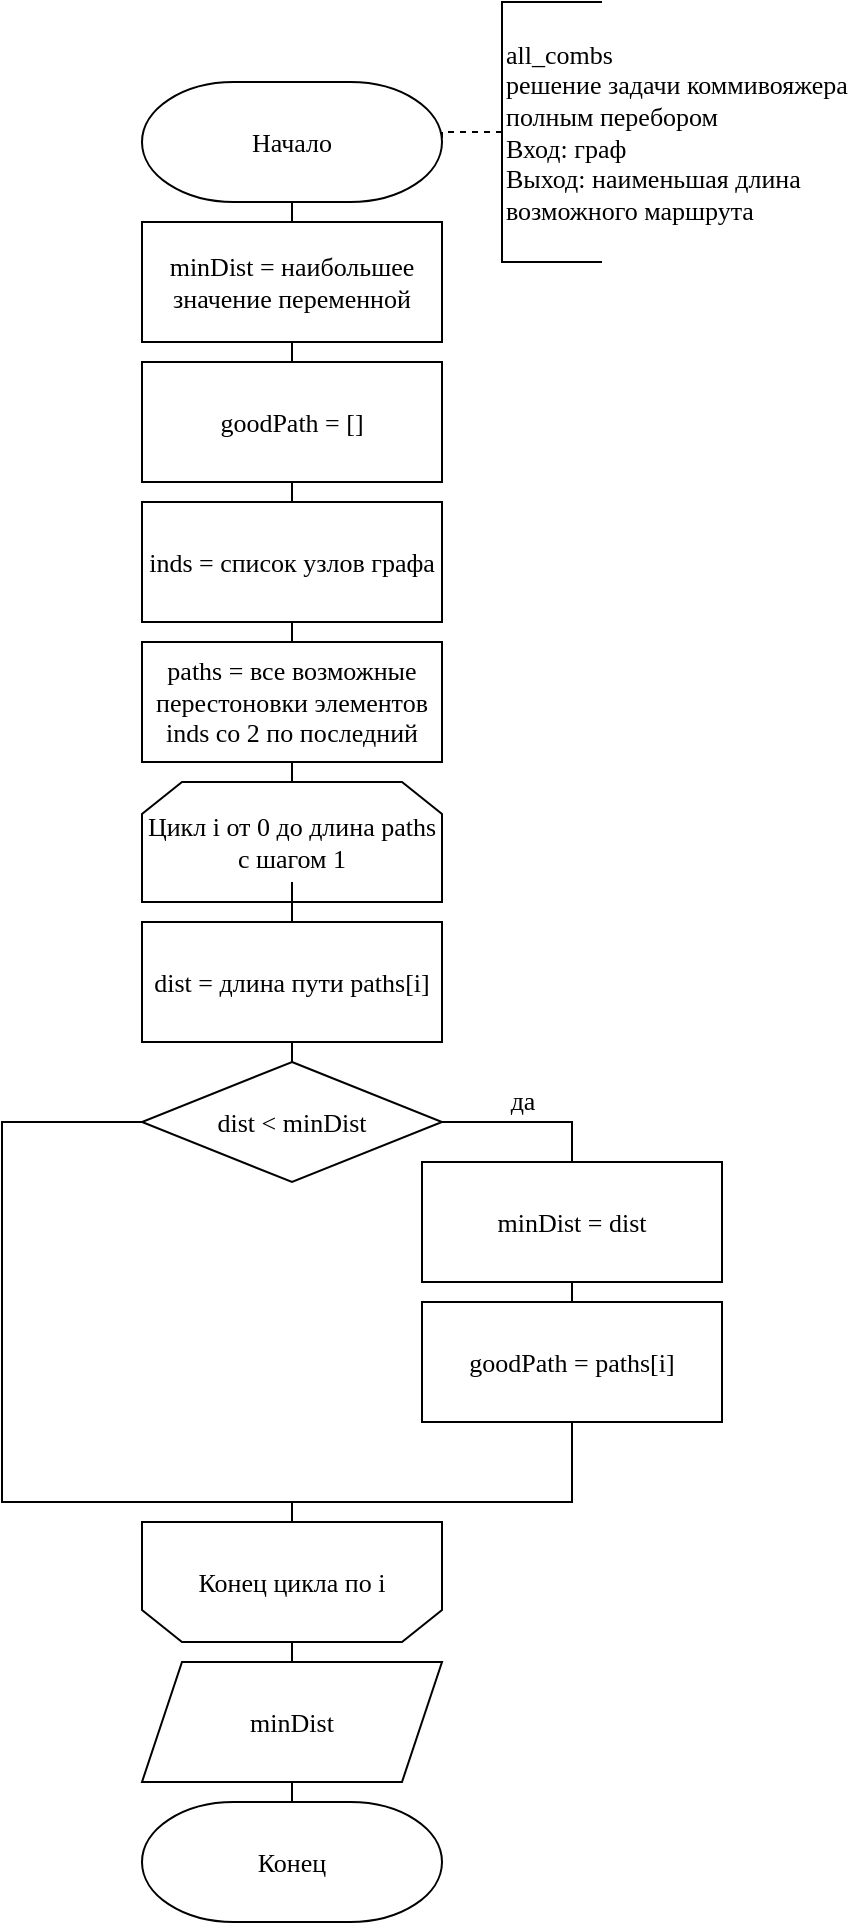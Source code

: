 <mxfile version="24.2.5" type="device" pages="3">
  <diagram id="PyJlmlWHrv2Sh9E0IOAN" name="all_combs">
    <mxGraphModel dx="954" dy="657" grid="1" gridSize="10" guides="1" tooltips="1" connect="1" arrows="1" fold="1" page="1" pageScale="1" pageWidth="827" pageHeight="1169" math="0" shadow="0">
      <root>
        <mxCell id="0" />
        <mxCell id="1" parent="0" />
        <mxCell id="fIOh6BD6G6801cXUUlGJ-1" value="Начало" style="strokeWidth=1;html=1;shape=mxgraph.flowchart.terminator;whiteSpace=wrap;fontFamily=Times New Roman;fontSize=13;" parent="1" vertex="1">
          <mxGeometry x="300" y="50" width="150" height="60" as="geometry" />
        </mxCell>
        <mxCell id="fIOh6BD6G6801cXUUlGJ-2" style="edgeStyle=orthogonalEdgeStyle;rounded=0;orthogonalLoop=1;jettySize=auto;html=1;exitX=0;exitY=0.5;exitDx=0;exitDy=0;exitPerimeter=0;endArrow=none;endFill=0;dashed=1;fontFamily=Times New Roman;entryX=1;entryY=0.5;entryDx=0;entryDy=0;entryPerimeter=0;fontSize=13;" parent="1" source="fIOh6BD6G6801cXUUlGJ-3" target="fIOh6BD6G6801cXUUlGJ-1" edge="1">
          <mxGeometry relative="1" as="geometry">
            <mxPoint x="445" y="60" as="sourcePoint" />
          </mxGeometry>
        </mxCell>
        <mxCell id="fIOh6BD6G6801cXUUlGJ-3" value="&lt;div style=&quot;font-size: 13px;&quot;&gt;all_combs&lt;/div&gt;&lt;div style=&quot;font-size: 13px;&quot;&gt;решение задачи коммивояжера&lt;/div&gt;&lt;div style=&quot;font-size: 13px;&quot;&gt;полным перебором&lt;/div&gt;&lt;div style=&quot;font-size: 13px;&quot;&gt;&lt;div style=&quot;font-size: 13px;&quot;&gt;&lt;span style=&quot;background-color: rgb(255, 255, 255); white-space-collapse: preserve; font-size: 13px;&quot;&gt;Вход: граф&lt;/span&gt;&lt;/div&gt;&lt;div style=&quot;font-size: 13px;&quot;&gt;&lt;div style=&quot;font-size: 13px;&quot;&gt;&lt;div style=&quot;font-size: 13px;&quot;&gt;&lt;span style=&quot;background-color: rgb(255, 255, 255); white-space-collapse: preserve; font-size: 13px;&quot;&gt;Выход: наименьшая длина &lt;/span&gt;&lt;/div&gt;&lt;div style=&quot;font-size: 13px;&quot;&gt;&lt;span style=&quot;background-color: rgb(255, 255, 255); white-space-collapse: preserve; font-size: 13px;&quot;&gt;возможного маршрута&lt;/span&gt;&lt;/div&gt;&lt;/div&gt;&lt;/div&gt;&lt;/div&gt;" style="strokeWidth=1;html=1;shape=mxgraph.flowchart.annotation_1;align=left;pointerEvents=1;fontFamily=Times New Roman;fontSize=13;" parent="1" vertex="1">
          <mxGeometry x="480" y="10" width="50" height="130" as="geometry" />
        </mxCell>
        <mxCell id="m3oYG4dRbVAKgPLqGxFK-11" style="edgeStyle=orthogonalEdgeStyle;rounded=0;orthogonalLoop=1;jettySize=auto;html=1;exitX=0.5;exitY=1;exitDx=0;exitDy=0;endArrow=none;endFill=0;" parent="1" source="m3oYG4dRbVAKgPLqGxFK-14" target="m3oYG4dRbVAKgPLqGxFK-1" edge="1">
          <mxGeometry relative="1" as="geometry">
            <mxPoint x="385" y="525" as="sourcePoint" />
          </mxGeometry>
        </mxCell>
        <mxCell id="fIOh6BD6G6801cXUUlGJ-4" value="goodPath = []" style="rounded=0;whiteSpace=wrap;html=1;fontFamily=Times New Roman;fontSize=13;" parent="1" vertex="1">
          <mxGeometry x="300" y="190" width="150" height="60" as="geometry" />
        </mxCell>
        <mxCell id="fIOh6BD6G6801cXUUlGJ-5" value="minDist = наибольшее значение переменной" style="rounded=0;whiteSpace=wrap;html=1;fontFamily=Times New Roman;fontSize=13;" parent="1" vertex="1">
          <mxGeometry x="300" y="120" width="150" height="60" as="geometry" />
        </mxCell>
        <mxCell id="fIOh6BD6G6801cXUUlGJ-6" value="" style="endArrow=none;html=1;rounded=0;exitX=0.5;exitY=0;exitDx=0;exitDy=0;entryX=0.5;entryY=1;entryDx=0;entryDy=0;fontFamily=Times New Roman;fontSize=13;" parent="1" source="fIOh6BD6G6801cXUUlGJ-4" target="fIOh6BD6G6801cXUUlGJ-5" edge="1">
          <mxGeometry width="50" height="50" relative="1" as="geometry">
            <mxPoint x="339" y="390" as="sourcePoint" />
            <mxPoint x="369" y="240" as="targetPoint" />
          </mxGeometry>
        </mxCell>
        <mxCell id="fIOh6BD6G6801cXUUlGJ-7" value="" style="endArrow=none;html=1;rounded=0;entryX=0.5;entryY=1;entryDx=0;entryDy=0;entryPerimeter=0;exitX=0.5;exitY=0;exitDx=0;exitDy=0;fontFamily=Times New Roman;fontSize=13;" parent="1" source="fIOh6BD6G6801cXUUlGJ-5" target="fIOh6BD6G6801cXUUlGJ-1" edge="1">
          <mxGeometry width="50" height="50" relative="1" as="geometry">
            <mxPoint x="319" y="90" as="sourcePoint" />
            <mxPoint x="369" y="40" as="targetPoint" />
          </mxGeometry>
        </mxCell>
        <mxCell id="m3oYG4dRbVAKgPLqGxFK-1" value="&lt;font style=&quot;font-size: 13px;&quot;&gt;Цикл i от 0 до длина paths&lt;br style=&quot;font-size: 13px;&quot;&gt;с шагом 1&lt;br style=&quot;font-size: 13px;&quot;&gt;&lt;/font&gt;" style="shape=loopLimit;whiteSpace=wrap;html=1;fontSize=13;fontFamily=Times New Roman;" parent="1" vertex="1">
          <mxGeometry x="300" y="400" width="150" height="60" as="geometry" />
        </mxCell>
        <mxCell id="m3oYG4dRbVAKgPLqGxFK-2" value="" style="endArrow=none;html=1;rounded=0;entryX=0.5;entryY=1;entryDx=0;entryDy=0;exitX=0.5;exitY=0;exitDx=0;exitDy=0;fontSize=13;fontFamily=Times New Roman;" parent="1" source="m3oYG4dRbVAKgPLqGxFK-3" edge="1">
          <mxGeometry width="50" height="50" relative="1" as="geometry">
            <mxPoint x="372" y="495" as="sourcePoint" />
            <mxPoint x="374" y="480" as="targetPoint" />
          </mxGeometry>
        </mxCell>
        <mxCell id="m3oYG4dRbVAKgPLqGxFK-26" style="edgeStyle=orthogonalEdgeStyle;rounded=0;orthogonalLoop=1;jettySize=auto;html=1;exitX=0.5;exitY=0;exitDx=0;exitDy=0;endArrow=none;endFill=0;" parent="1" source="m3oYG4dRbVAKgPLqGxFK-3" target="m3oYG4dRbVAKgPLqGxFK-1" edge="1">
          <mxGeometry relative="1" as="geometry" />
        </mxCell>
        <mxCell id="m3oYG4dRbVAKgPLqGxFK-3" value="dist = длина пути paths[i]" style="rounded=0;whiteSpace=wrap;html=1;fontFamily=Times New Roman;fontSize=13;" parent="1" vertex="1">
          <mxGeometry x="300" y="470" width="150" height="60" as="geometry" />
        </mxCell>
        <mxCell id="m3oYG4dRbVAKgPLqGxFK-8" value="" style="endArrow=none;html=1;rounded=0;entryX=0.5;entryY=0;entryDx=0;entryDy=0;fontSize=13;fontFamily=Times New Roman;" parent="1" target="m3oYG4dRbVAKgPLqGxFK-10" edge="1">
          <mxGeometry width="50" height="50" relative="1" as="geometry">
            <mxPoint x="375" y="760" as="sourcePoint" />
            <mxPoint x="579" y="1055" as="targetPoint" />
          </mxGeometry>
        </mxCell>
        <mxCell id="m3oYG4dRbVAKgPLqGxFK-10" value="Конец цикла по i" style="shape=loopLimit;whiteSpace=wrap;html=1;flipV=1;fontSize=13;fontFamily=Times New Roman;" parent="1" vertex="1">
          <mxGeometry x="300" y="770" width="150" height="60" as="geometry" />
        </mxCell>
        <mxCell id="m3oYG4dRbVAKgPLqGxFK-12" value="inds = список узлов графа" style="rounded=0;whiteSpace=wrap;html=1;fontFamily=Times New Roman;fontSize=13;" parent="1" vertex="1">
          <mxGeometry x="300" y="260" width="150" height="60" as="geometry" />
        </mxCell>
        <mxCell id="m3oYG4dRbVAKgPLqGxFK-13" value="" style="endArrow=none;html=1;rounded=0;exitX=0.5;exitY=0;exitDx=0;exitDy=0;entryX=0.5;entryY=1;entryDx=0;entryDy=0;fontFamily=Times New Roman;fontSize=13;" parent="1" source="m3oYG4dRbVAKgPLqGxFK-12" target="fIOh6BD6G6801cXUUlGJ-4" edge="1">
          <mxGeometry width="50" height="50" relative="1" as="geometry">
            <mxPoint x="339" y="475" as="sourcePoint" />
            <mxPoint x="375" y="260" as="targetPoint" />
          </mxGeometry>
        </mxCell>
        <mxCell id="m3oYG4dRbVAKgPLqGxFK-14" value="paths = все возможные перестоновки элементов inds со 2 по последний" style="rounded=0;whiteSpace=wrap;html=1;fontFamily=Times New Roman;fontSize=13;" parent="1" vertex="1">
          <mxGeometry x="300" y="330" width="150" height="60" as="geometry" />
        </mxCell>
        <mxCell id="m3oYG4dRbVAKgPLqGxFK-15" value="" style="endArrow=none;html=1;rounded=0;exitX=0.5;exitY=0;exitDx=0;exitDy=0;entryX=0.5;entryY=1;entryDx=0;entryDy=0;fontFamily=Times New Roman;fontSize=13;" parent="1" source="m3oYG4dRbVAKgPLqGxFK-14" target="m3oYG4dRbVAKgPLqGxFK-12" edge="1">
          <mxGeometry width="50" height="50" relative="1" as="geometry">
            <mxPoint x="339" y="585" as="sourcePoint" />
            <mxPoint x="375" y="355" as="targetPoint" />
          </mxGeometry>
        </mxCell>
        <mxCell id="m3oYG4dRbVAKgPLqGxFK-17" style="edgeStyle=orthogonalEdgeStyle;rounded=0;orthogonalLoop=1;jettySize=auto;html=1;exitX=0;exitY=0.5;exitDx=0;exitDy=0;endArrow=none;endFill=0;fontFamily=Times New Roman;fontSize=13;entryX=0.5;entryY=1;entryDx=0;entryDy=0;" parent="1" source="m3oYG4dRbVAKgPLqGxFK-18" target="m3oYG4dRbVAKgPLqGxFK-30" edge="1">
          <mxGeometry relative="1" as="geometry">
            <mxPoint x="235" y="780" as="targetPoint" />
            <Array as="points">
              <mxPoint x="230" y="570" />
              <mxPoint x="230" y="760" />
              <mxPoint x="515" y="760" />
            </Array>
          </mxGeometry>
        </mxCell>
        <mxCell id="m3oYG4dRbVAKgPLqGxFK-28" style="edgeStyle=orthogonalEdgeStyle;rounded=0;orthogonalLoop=1;jettySize=auto;html=1;exitX=1;exitY=0.5;exitDx=0;exitDy=0;entryX=0.5;entryY=0;entryDx=0;entryDy=0;endArrow=none;endFill=0;" parent="1" source="m3oYG4dRbVAKgPLqGxFK-18" target="m3oYG4dRbVAKgPLqGxFK-22" edge="1">
          <mxGeometry relative="1" as="geometry" />
        </mxCell>
        <mxCell id="m3oYG4dRbVAKgPLqGxFK-18" value="dist &amp;lt; minDist" style="rhombus;whiteSpace=wrap;html=1;fontFamily=Times New Roman;fontSize=13;" parent="1" vertex="1">
          <mxGeometry x="300" y="540" width="150" height="60" as="geometry" />
        </mxCell>
        <mxCell id="m3oYG4dRbVAKgPLqGxFK-19" value="да" style="text;html=1;align=center;verticalAlign=bottom;resizable=0;points=[];autosize=1;strokeColor=none;fillColor=none;fontFamily=Times New Roman;fontSize=13;" parent="1" vertex="1">
          <mxGeometry x="470" y="540" width="40" height="30" as="geometry" />
        </mxCell>
        <mxCell id="m3oYG4dRbVAKgPLqGxFK-20" value="" style="endArrow=none;html=1;rounded=0;entryX=0.5;entryY=1;entryDx=0;entryDy=0;fontFamily=Times New Roman;fontSize=13;" parent="1" source="m3oYG4dRbVAKgPLqGxFK-18" target="m3oYG4dRbVAKgPLqGxFK-3" edge="1">
          <mxGeometry width="50" height="50" relative="1" as="geometry">
            <mxPoint x="354" y="880" as="sourcePoint" />
            <mxPoint x="373" y="615" as="targetPoint" />
          </mxGeometry>
        </mxCell>
        <mxCell id="m3oYG4dRbVAKgPLqGxFK-22" value="minDist = dist" style="rounded=0;whiteSpace=wrap;html=1;fontFamily=Times New Roman;fontSize=13;" parent="1" vertex="1">
          <mxGeometry x="440" y="590" width="150" height="60" as="geometry" />
        </mxCell>
        <mxCell id="m3oYG4dRbVAKgPLqGxFK-29" style="edgeStyle=orthogonalEdgeStyle;rounded=0;orthogonalLoop=1;jettySize=auto;html=1;exitX=0.5;exitY=0;exitDx=0;exitDy=0;entryX=0.5;entryY=1;entryDx=0;entryDy=0;endArrow=none;endFill=0;fontSize=13;fontFamily=Times New Roman;" parent="1" source="m3oYG4dRbVAKgPLqGxFK-30" target="m3oYG4dRbVAKgPLqGxFK-22" edge="1">
          <mxGeometry relative="1" as="geometry">
            <mxPoint x="515" y="720" as="targetPoint" />
          </mxGeometry>
        </mxCell>
        <mxCell id="m3oYG4dRbVAKgPLqGxFK-30" value="goodPath = paths[i]" style="rounded=0;whiteSpace=wrap;html=1;fontFamily=Times New Roman;fontSize=13;" parent="1" vertex="1">
          <mxGeometry x="440" y="660" width="150" height="60" as="geometry" />
        </mxCell>
        <mxCell id="m3oYG4dRbVAKgPLqGxFK-31" style="edgeStyle=orthogonalEdgeStyle;rounded=0;orthogonalLoop=1;jettySize=auto;html=1;exitX=0.5;exitY=0;exitDx=0;exitDy=0;endArrow=none;endFill=0;fontFamily=Times New Roman;fontSize=13;entryX=0.5;entryY=1;entryDx=0;entryDy=0;" parent="1" source="m3oYG4dRbVAKgPLqGxFK-34" target="m3oYG4dRbVAKgPLqGxFK-10" edge="1">
          <mxGeometry relative="1" as="geometry">
            <mxPoint x="380.5" y="920" as="targetPoint" />
            <mxPoint x="380.5" y="930" as="sourcePoint" />
          </mxGeometry>
        </mxCell>
        <mxCell id="m3oYG4dRbVAKgPLqGxFK-32" value="Конец" style="strokeWidth=1;html=1;shape=mxgraph.flowchart.terminator;whiteSpace=wrap;fontFamily=Times New Roman;fontSize=13;" parent="1" vertex="1">
          <mxGeometry x="300" y="910" width="150" height="60" as="geometry" />
        </mxCell>
        <mxCell id="m3oYG4dRbVAKgPLqGxFK-33" value="" style="endArrow=none;html=1;rounded=0;entryX=0.5;entryY=0;entryDx=0;entryDy=0;entryPerimeter=0;exitX=0.5;exitY=1;exitDx=0;exitDy=0;fontFamily=Times New Roman;fontSize=13;" parent="1" source="m3oYG4dRbVAKgPLqGxFK-34" target="m3oYG4dRbVAKgPLqGxFK-32" edge="1">
          <mxGeometry width="50" height="50" relative="1" as="geometry">
            <mxPoint x="374" y="950" as="sourcePoint" />
            <mxPoint x="404" y="900" as="targetPoint" />
          </mxGeometry>
        </mxCell>
        <mxCell id="m3oYG4dRbVAKgPLqGxFK-34" value="minDist" style="shape=parallelogram;perimeter=parallelogramPerimeter;whiteSpace=wrap;html=1;fixedSize=1;fontFamily=Times New Roman;fontSize=13;" parent="1" vertex="1">
          <mxGeometry x="300" y="840" width="150" height="60" as="geometry" />
        </mxCell>
      </root>
    </mxGraphModel>
  </diagram>
  <diagram id="pDFGHqm4fmUpmdwMyWdD" name="ant_alg_1">
    <mxGraphModel dx="954" dy="657" grid="1" gridSize="10" guides="1" tooltips="1" connect="1" arrows="1" fold="1" page="1" pageScale="1" pageWidth="827" pageHeight="1169" math="0" shadow="0">
      <root>
        <mxCell id="0" />
        <mxCell id="1" parent="0" />
        <mxCell id="w07xpXAA6HgXOMDnfU6i-1" value="Начало" style="strokeWidth=1;html=1;shape=mxgraph.flowchart.terminator;whiteSpace=wrap;fontFamily=Times New Roman;fontSize=13;" parent="1" vertex="1">
          <mxGeometry x="304" y="50" width="150" height="60" as="geometry" />
        </mxCell>
        <mxCell id="w07xpXAA6HgXOMDnfU6i-2" style="edgeStyle=orthogonalEdgeStyle;rounded=0;orthogonalLoop=1;jettySize=auto;html=1;exitX=0;exitY=0.5;exitDx=0;exitDy=0;exitPerimeter=0;endArrow=none;endFill=0;dashed=1;fontFamily=Times New Roman;entryX=1;entryY=0.5;entryDx=0;entryDy=0;entryPerimeter=0;fontSize=13;" parent="1" source="w07xpXAA6HgXOMDnfU6i-3" target="w07xpXAA6HgXOMDnfU6i-1" edge="1">
          <mxGeometry relative="1" as="geometry">
            <mxPoint x="449" y="60" as="sourcePoint" />
          </mxGeometry>
        </mxCell>
        <mxCell id="w07xpXAA6HgXOMDnfU6i-3" value="&lt;div style=&quot;font-size: 13px;&quot;&gt;ant_alg&lt;/div&gt;&lt;div style=&quot;font-size: 13px;&quot;&gt;решение задачи коммивояжера&lt;/div&gt;&lt;div style=&quot;font-size: 13px;&quot;&gt;муравьиным алгоритмом&lt;/div&gt;&lt;div style=&quot;font-size: 13px;&quot;&gt;&lt;div style=&quot;font-size: 13px;&quot;&gt;&lt;span style=&quot;background-color: rgb(255, 255, 255); white-space-collapse: preserve; font-size: 13px;&quot;&gt;Вход: граф заданным матрицей смежности, &lt;/span&gt;&lt;/div&gt;&lt;div style=&quot;font-size: 13px;&quot;&gt;&lt;span style=&quot;background-color: rgb(255, 255, 255); white-space-collapse: preserve; font-size: 13px;&quot;&gt;greedy - коэффицент жадности алгоритма&lt;/span&gt;&lt;/div&gt;&lt;div style=&quot;font-size: 13px;&quot;&gt;&lt;span style=&quot;white-space-collapse: preserve; background-color: rgb(255, 255, 255);&quot;&gt;evap - коэффицент испарения феромона&lt;/span&gt;&lt;/div&gt;&lt;div style=&quot;font-size: 13px;&quot;&gt;&lt;span style=&quot;white-space-collapse: preserve; background-color: rgb(255, 255, 255);&quot;&gt;t_max - количество рассматриваемых дней&lt;/span&gt;&lt;/div&gt;&lt;div style=&quot;font-size: 13px;&quot;&gt;&lt;div style=&quot;font-size: 13px;&quot;&gt;&lt;div style=&quot;font-size: 13px;&quot;&gt;&lt;span style=&quot;background-color: rgb(255, 255, 255); white-space-collapse: preserve; font-size: 13px;&quot;&gt;Выход: наименьшая длина &lt;/span&gt;&lt;/div&gt;&lt;div style=&quot;font-size: 13px;&quot;&gt;&lt;span style=&quot;background-color: rgb(255, 255, 255); white-space-collapse: preserve; font-size: 13px;&quot;&gt;возможного маршрута&lt;/span&gt;&lt;/div&gt;&lt;/div&gt;&lt;/div&gt;&lt;/div&gt;" style="strokeWidth=1;html=1;shape=mxgraph.flowchart.annotation_1;align=left;pointerEvents=1;fontFamily=Times New Roman;fontSize=13;" parent="1" vertex="1">
          <mxGeometry x="484" y="10" width="50" height="130" as="geometry" />
        </mxCell>
        <mxCell id="w07xpXAA6HgXOMDnfU6i-4" style="edgeStyle=orthogonalEdgeStyle;rounded=0;orthogonalLoop=1;jettySize=auto;html=1;exitX=0.5;exitY=1;exitDx=0;exitDy=0;endArrow=none;endFill=0;" parent="1" source="w07xpXAA6HgXOMDnfU6i-17" target="w07xpXAA6HgXOMDnfU6i-9" edge="1">
          <mxGeometry relative="1" as="geometry">
            <mxPoint x="389" y="525" as="sourcePoint" />
          </mxGeometry>
        </mxCell>
        <mxCell id="w07xpXAA6HgXOMDnfU6i-5" value="goodPath = []" style="rounded=0;whiteSpace=wrap;html=1;fontFamily=Times New Roman;fontSize=13;" parent="1" vertex="1">
          <mxGeometry x="304" y="190" width="150" height="60" as="geometry" />
        </mxCell>
        <mxCell id="w07xpXAA6HgXOMDnfU6i-6" value="minDist = наибольшее значение переменной" style="rounded=0;whiteSpace=wrap;html=1;fontFamily=Times New Roman;fontSize=13;" parent="1" vertex="1">
          <mxGeometry x="304" y="120" width="150" height="60" as="geometry" />
        </mxCell>
        <mxCell id="w07xpXAA6HgXOMDnfU6i-7" value="" style="endArrow=none;html=1;rounded=0;exitX=0.5;exitY=0;exitDx=0;exitDy=0;entryX=0.5;entryY=1;entryDx=0;entryDy=0;fontFamily=Times New Roman;fontSize=13;" parent="1" source="w07xpXAA6HgXOMDnfU6i-5" target="w07xpXAA6HgXOMDnfU6i-6" edge="1">
          <mxGeometry width="50" height="50" relative="1" as="geometry">
            <mxPoint x="343" y="390" as="sourcePoint" />
            <mxPoint x="373" y="240" as="targetPoint" />
          </mxGeometry>
        </mxCell>
        <mxCell id="w07xpXAA6HgXOMDnfU6i-8" value="" style="endArrow=none;html=1;rounded=0;entryX=0.5;entryY=1;entryDx=0;entryDy=0;entryPerimeter=0;exitX=0.5;exitY=0;exitDx=0;exitDy=0;fontFamily=Times New Roman;fontSize=13;" parent="1" source="w07xpXAA6HgXOMDnfU6i-6" target="w07xpXAA6HgXOMDnfU6i-1" edge="1">
          <mxGeometry width="50" height="50" relative="1" as="geometry">
            <mxPoint x="323" y="90" as="sourcePoint" />
            <mxPoint x="373" y="40" as="targetPoint" />
          </mxGeometry>
        </mxCell>
        <mxCell id="w07xpXAA6HgXOMDnfU6i-9" value="&lt;font style=&quot;font-size: 13px;&quot;&gt;Цикл t от 1 до t_max&lt;br style=&quot;font-size: 13px;&quot;&gt;с шагом 1&lt;br style=&quot;font-size: 13px;&quot;&gt;&lt;/font&gt;" style="shape=loopLimit;whiteSpace=wrap;html=1;fontSize=13;fontFamily=Times New Roman;" parent="1" vertex="1">
          <mxGeometry x="304" y="400" width="150" height="60" as="geometry" />
        </mxCell>
        <mxCell id="w07xpXAA6HgXOMDnfU6i-15" value="ph = матрица смежности описывающая начальную концентрацию феромона&amp;nbsp;" style="rounded=0;whiteSpace=wrap;html=1;fontFamily=Times New Roman;fontSize=13;" parent="1" vertex="1">
          <mxGeometry x="304" y="260" width="150" height="60" as="geometry" />
        </mxCell>
        <mxCell id="w07xpXAA6HgXOMDnfU6i-16" value="" style="endArrow=none;html=1;rounded=0;exitX=0.5;exitY=0;exitDx=0;exitDy=0;entryX=0.5;entryY=1;entryDx=0;entryDy=0;fontFamily=Times New Roman;fontSize=13;" parent="1" source="w07xpXAA6HgXOMDnfU6i-15" target="w07xpXAA6HgXOMDnfU6i-5" edge="1">
          <mxGeometry width="50" height="50" relative="1" as="geometry">
            <mxPoint x="343" y="475" as="sourcePoint" />
            <mxPoint x="379" y="260" as="targetPoint" />
          </mxGeometry>
        </mxCell>
        <mxCell id="w07xpXAA6HgXOMDnfU6i-17" value="paths = все возможные перестоновки элементов inds со 2 по последний" style="rounded=0;whiteSpace=wrap;html=1;fontFamily=Times New Roman;fontSize=13;" parent="1" vertex="1">
          <mxGeometry x="304" y="330" width="150" height="60" as="geometry" />
        </mxCell>
        <mxCell id="w07xpXAA6HgXOMDnfU6i-18" value="" style="endArrow=none;html=1;rounded=0;exitX=0.5;exitY=0;exitDx=0;exitDy=0;entryX=0.5;entryY=1;entryDx=0;entryDy=0;fontFamily=Times New Roman;fontSize=13;" parent="1" source="w07xpXAA6HgXOMDnfU6i-17" target="w07xpXAA6HgXOMDnfU6i-15" edge="1">
          <mxGeometry width="50" height="50" relative="1" as="geometry">
            <mxPoint x="343" y="585" as="sourcePoint" />
            <mxPoint x="379" y="355" as="targetPoint" />
          </mxGeometry>
        </mxCell>
        <mxCell id="w07xpXAA6HgXOMDnfU6i-35" style="edgeStyle=orthogonalEdgeStyle;rounded=0;orthogonalLoop=1;jettySize=auto;html=1;exitX=0.5;exitY=1;exitDx=0;exitDy=0;endArrow=none;endFill=0;entryX=0.5;entryY=0;entryDx=0;entryDy=0;" parent="1" source="w07xpXAA6HgXOMDnfU6i-9" target="w07xpXAA6HgXOMDnfU6i-39" edge="1">
          <mxGeometry relative="1" as="geometry">
            <mxPoint x="375" y="515" as="sourcePoint" />
            <mxPoint x="379" y="470" as="targetPoint" />
          </mxGeometry>
        </mxCell>
        <mxCell id="w07xpXAA6HgXOMDnfU6i-39" value="ants = массив путей пройденных N муравьями" style="rounded=0;whiteSpace=wrap;html=1;fontFamily=Times New Roman;fontSize=13;" parent="1" vertex="1">
          <mxGeometry x="303" y="470" width="152" height="60" as="geometry" />
        </mxCell>
        <mxCell id="w07xpXAA6HgXOMDnfU6i-44" style="edgeStyle=orthogonalEdgeStyle;rounded=0;orthogonalLoop=1;jettySize=auto;html=1;exitX=0.5;exitY=0;exitDx=0;exitDy=0;entryX=0.5;entryY=1;entryDx=0;entryDy=0;endArrow=none;endFill=0;" parent="1" source="w07xpXAA6HgXOMDnfU6i-41" target="w07xpXAA6HgXOMDnfU6i-39" edge="1">
          <mxGeometry relative="1" as="geometry" />
        </mxCell>
        <mxCell id="w07xpXAA6HgXOMDnfU6i-41" value="&lt;font style=&quot;font-size: 13px;&quot;&gt;Цикл k от 0 до размер ants&lt;br style=&quot;font-size: 13px;&quot;&gt;с шагом 1&lt;br style=&quot;font-size: 13px;&quot;&gt;&lt;/font&gt;" style="shape=loopLimit;whiteSpace=wrap;html=1;fontSize=13;fontFamily=Times New Roman;" parent="1" vertex="1">
          <mxGeometry x="303.5" y="540" width="150" height="60" as="geometry" />
        </mxCell>
        <mxCell id="w07xpXAA6HgXOMDnfU6i-42" style="edgeStyle=orthogonalEdgeStyle;rounded=0;orthogonalLoop=1;jettySize=auto;html=1;exitX=0.5;exitY=1;exitDx=0;exitDy=0;endArrow=none;endFill=0;entryX=0.5;entryY=0;entryDx=0;entryDy=0;" parent="1" source="w07xpXAA6HgXOMDnfU6i-41" target="w07xpXAA6HgXOMDnfU6i-45" edge="1">
          <mxGeometry relative="1" as="geometry">
            <mxPoint x="374.5" y="655" as="sourcePoint" />
            <mxPoint x="379.5" y="610" as="targetPoint" />
          </mxGeometry>
        </mxCell>
        <mxCell id="w07xpXAA6HgXOMDnfU6i-48" style="edgeStyle=orthogonalEdgeStyle;rounded=0;orthogonalLoop=1;jettySize=auto;html=1;exitX=0.5;exitY=1;exitDx=0;exitDy=0;entryX=0.5;entryY=0;entryDx=0;entryDy=0;endArrow=none;endFill=0;" parent="1" source="w07xpXAA6HgXOMDnfU6i-45" target="w07xpXAA6HgXOMDnfU6i-46" edge="1">
          <mxGeometry relative="1" as="geometry" />
        </mxCell>
        <mxCell id="w07xpXAA6HgXOMDnfU6i-45" value="&lt;font style=&quot;font-size: 13px;&quot;&gt;Цикл по непосещенным узлам&lt;br style=&quot;font-size: 13px;&quot;&gt;&lt;/font&gt;" style="shape=loopLimit;whiteSpace=wrap;html=1;fontSize=13;fontFamily=Times New Roman;" parent="1" vertex="1">
          <mxGeometry x="304" y="610" width="150" height="60" as="geometry" />
        </mxCell>
        <mxCell id="w07xpXAA6HgXOMDnfU6i-46" value="Найти вероятность перехода в непосещенные узлы" style="rounded=0;whiteSpace=wrap;html=1;fontFamily=Times New Roman;fontSize=13;" parent="1" vertex="1">
          <mxGeometry x="303.5" y="680" width="150" height="60" as="geometry" />
        </mxCell>
        <mxCell id="w07xpXAA6HgXOMDnfU6i-49" style="edgeStyle=orthogonalEdgeStyle;rounded=0;orthogonalLoop=1;jettySize=auto;html=1;exitX=0.5;exitY=1;exitDx=0;exitDy=0;entryX=0.5;entryY=0;entryDx=0;entryDy=0;endArrow=none;endFill=0;" parent="1" source="w07xpXAA6HgXOMDnfU6i-46" target="w07xpXAA6HgXOMDnfU6i-50" edge="1">
          <mxGeometry relative="1" as="geometry">
            <mxPoint x="378.5" y="780" as="sourcePoint" />
          </mxGeometry>
        </mxCell>
        <mxCell id="w07xpXAA6HgXOMDnfU6i-56" style="edgeStyle=orthogonalEdgeStyle;rounded=0;orthogonalLoop=1;jettySize=auto;html=1;exitX=0.5;exitY=1;exitDx=0;exitDy=0;endArrow=none;endFill=0;" parent="1" source="w07xpXAA6HgXOMDnfU6i-50" target="w07xpXAA6HgXOMDnfU6i-55" edge="1">
          <mxGeometry relative="1" as="geometry" />
        </mxCell>
        <mxCell id="w07xpXAA6HgXOMDnfU6i-50" value="Выбрать узел, в который будет осуществлен переход" style="rounded=0;whiteSpace=wrap;html=1;fontFamily=Times New Roman;fontSize=13;" parent="1" vertex="1">
          <mxGeometry x="303" y="750" width="150" height="60" as="geometry" />
        </mxCell>
        <mxCell id="w07xpXAA6HgXOMDnfU6i-52" style="edgeStyle=orthogonalEdgeStyle;rounded=0;orthogonalLoop=1;jettySize=auto;html=1;exitX=0;exitY=0.5;exitDx=0;exitDy=0;exitPerimeter=0;entryX=1;entryY=0.5;entryDx=0;entryDy=0;endArrow=none;endFill=0;" parent="1" source="w07xpXAA6HgXOMDnfU6i-51" target="w07xpXAA6HgXOMDnfU6i-46" edge="1">
          <mxGeometry relative="1" as="geometry" />
        </mxCell>
        <mxCell id="w07xpXAA6HgXOMDnfU6i-51" value="&lt;div style=&quot;font-size: 13px;&quot;&gt;формула (1.2)&lt;/div&gt;" style="strokeWidth=1;html=1;shape=mxgraph.flowchart.annotation_1;align=left;pointerEvents=1;fontFamily=Times New Roman;fontSize=13;" parent="1" vertex="1">
          <mxGeometry x="470" y="680" width="50" height="60" as="geometry" />
        </mxCell>
        <mxCell id="w07xpXAA6HgXOMDnfU6i-55" value="Добавить выбранный город в ants[k]" style="rounded=0;whiteSpace=wrap;html=1;fontFamily=Times New Roman;fontSize=13;" parent="1" vertex="1">
          <mxGeometry x="303" y="820" width="150" height="60" as="geometry" />
        </mxCell>
        <mxCell id="w07xpXAA6HgXOMDnfU6i-58" style="edgeStyle=orthogonalEdgeStyle;rounded=0;orthogonalLoop=1;jettySize=auto;html=1;exitX=0.5;exitY=0;exitDx=0;exitDy=0;entryX=0.5;entryY=1;entryDx=0;entryDy=0;endArrow=none;endFill=0;" parent="1" source="w07xpXAA6HgXOMDnfU6i-57" target="w07xpXAA6HgXOMDnfU6i-55" edge="1">
          <mxGeometry relative="1" as="geometry" />
        </mxCell>
        <mxCell id="w07xpXAA6HgXOMDnfU6i-57" value="Конец цикла по непосещенным узлам" style="shape=loopLimit;whiteSpace=wrap;html=1;flipV=1;fontSize=13;fontFamily=Times New Roman;" parent="1" vertex="1">
          <mxGeometry x="303" y="890" width="150" height="60" as="geometry" />
        </mxCell>
        <mxCell id="w07xpXAA6HgXOMDnfU6i-59" style="edgeStyle=orthogonalEdgeStyle;rounded=0;orthogonalLoop=1;jettySize=auto;html=1;exitX=0.5;exitY=1;exitDx=0;exitDy=0;endArrow=none;endFill=0;entryX=0.5;entryY=0;entryDx=0;entryDy=0;" parent="1" source="w07xpXAA6HgXOMDnfU6i-57" target="w07xpXAA6HgXOMDnfU6i-60" edge="1">
          <mxGeometry relative="1" as="geometry">
            <mxPoint x="366" y="1000" as="sourcePoint" />
            <mxPoint x="366" y="1010" as="targetPoint" />
          </mxGeometry>
        </mxCell>
        <mxCell id="w07xpXAA6HgXOMDnfU6i-60" value="dist = длина пути ants[k]" style="rounded=0;whiteSpace=wrap;html=1;fontFamily=Times New Roman;fontSize=13;" parent="1" vertex="1">
          <mxGeometry x="304" y="960" width="152" height="60" as="geometry" />
        </mxCell>
        <mxCell id="EwzqctkmX-psOZ_7OMFv-3" style="edgeStyle=orthogonalEdgeStyle;rounded=0;orthogonalLoop=1;jettySize=auto;html=1;exitX=0.5;exitY=0;exitDx=0;exitDy=0;exitPerimeter=0;entryX=0.5;entryY=1;entryDx=0;entryDy=0;endArrow=none;endFill=0;" edge="1" parent="1" source="EwzqctkmX-psOZ_7OMFv-1" target="w07xpXAA6HgXOMDnfU6i-60">
          <mxGeometry relative="1" as="geometry" />
        </mxCell>
        <mxCell id="EwzqctkmX-psOZ_7OMFv-1" value="&lt;font style=&quot;font-size: 13px;&quot;&gt;A&lt;/font&gt;" style="strokeWidth=1;html=1;shape=mxgraph.flowchart.start_2;whiteSpace=wrap;rounded=0;strokeColor=default;fontSize=13;fontFamily=Times New Roman;" vertex="1" parent="1">
          <mxGeometry x="345" y="1030" width="70" height="70" as="geometry" />
        </mxCell>
      </root>
    </mxGraphModel>
  </diagram>
  <diagram id="N0CRzJ59EtofwkEpO3RE" name="ant_alg_2">
    <mxGraphModel dx="954" dy="-512" grid="1" gridSize="10" guides="1" tooltips="1" connect="1" arrows="1" fold="1" page="1" pageScale="1" pageWidth="827" pageHeight="1169" math="0" shadow="0">
      <root>
        <mxCell id="0" />
        <mxCell id="1" parent="0" />
        <mxCell id="vezvWHqDM9GhyuMg8GJR-1" value="Конец цикла по i" style="shape=loopLimit;whiteSpace=wrap;html=1;flipV=1;fontSize=13;fontFamily=Times New Roman;" vertex="1" parent="1">
          <mxGeometry x="302.5" y="1660" width="150" height="60" as="geometry" />
        </mxCell>
        <mxCell id="vezvWHqDM9GhyuMg8GJR-2" style="edgeStyle=orthogonalEdgeStyle;rounded=0;orthogonalLoop=1;jettySize=auto;html=1;exitX=0.5;exitY=0;exitDx=0;exitDy=0;endArrow=none;endFill=0;fontFamily=Times New Roman;fontSize=13;entryX=0.5;entryY=1;entryDx=0;entryDy=0;" edge="1" parent="1" source="vezvWHqDM9GhyuMg8GJR-5" target="vezvWHqDM9GhyuMg8GJR-1">
          <mxGeometry relative="1" as="geometry">
            <mxPoint x="383" y="1810" as="targetPoint" />
            <mxPoint x="383" y="1820" as="sourcePoint" />
          </mxGeometry>
        </mxCell>
        <mxCell id="vezvWHqDM9GhyuMg8GJR-3" value="Конец" style="strokeWidth=1;html=1;shape=mxgraph.flowchart.terminator;whiteSpace=wrap;fontFamily=Times New Roman;fontSize=13;" vertex="1" parent="1">
          <mxGeometry x="302.5" y="1800" width="150" height="60" as="geometry" />
        </mxCell>
        <mxCell id="vezvWHqDM9GhyuMg8GJR-4" value="" style="endArrow=none;html=1;rounded=0;entryX=0.5;entryY=0;entryDx=0;entryDy=0;entryPerimeter=0;exitX=0.5;exitY=1;exitDx=0;exitDy=0;fontFamily=Times New Roman;fontSize=13;" edge="1" parent="1" source="vezvWHqDM9GhyuMg8GJR-5" target="vezvWHqDM9GhyuMg8GJR-3">
          <mxGeometry width="50" height="50" relative="1" as="geometry">
            <mxPoint x="376.5" y="1840" as="sourcePoint" />
            <mxPoint x="406.5" y="1790" as="targetPoint" />
          </mxGeometry>
        </mxCell>
        <mxCell id="vezvWHqDM9GhyuMg8GJR-5" value="minDist" style="shape=parallelogram;perimeter=parallelogramPerimeter;whiteSpace=wrap;html=1;fixedSize=1;fontFamily=Times New Roman;fontSize=13;" vertex="1" parent="1">
          <mxGeometry x="302.5" y="1730" width="150" height="60" as="geometry" />
        </mxCell>
        <mxCell id="vezvWHqDM9GhyuMg8GJR-6" value="Конец цикла по k" style="shape=loopLimit;whiteSpace=wrap;html=1;flipV=1;fontSize=13;fontFamily=Times New Roman;" vertex="1" parent="1">
          <mxGeometry x="303.5" y="1520" width="150" height="60" as="geometry" />
        </mxCell>
        <mxCell id="vezvWHqDM9GhyuMg8GJR-7" value="" style="endArrow=none;html=1;rounded=0;fontSize=13;fontFamily=Times New Roman;entryX=0.5;entryY=0;entryDx=0;entryDy=0;" edge="1" parent="1" target="vezvWHqDM9GhyuMg8GJR-6">
          <mxGeometry width="50" height="50" relative="1" as="geometry">
            <mxPoint x="379" y="1510" as="sourcePoint" />
            <mxPoint x="379" y="1520" as="targetPoint" />
          </mxGeometry>
        </mxCell>
        <mxCell id="vezvWHqDM9GhyuMg8GJR-8" style="edgeStyle=orthogonalEdgeStyle;rounded=0;orthogonalLoop=1;jettySize=auto;html=1;exitX=0;exitY=0.5;exitDx=0;exitDy=0;endArrow=none;endFill=0;fontFamily=Times New Roman;fontSize=13;entryX=0.5;entryY=1;entryDx=0;entryDy=0;" edge="1" parent="1" source="vezvWHqDM9GhyuMg8GJR-10" target="vezvWHqDM9GhyuMg8GJR-15">
          <mxGeometry relative="1" as="geometry">
            <mxPoint x="239" y="1530" as="targetPoint" />
            <Array as="points">
              <mxPoint x="234" y="1320" />
              <mxPoint x="234" y="1510" />
              <mxPoint x="519" y="1510" />
            </Array>
          </mxGeometry>
        </mxCell>
        <mxCell id="vezvWHqDM9GhyuMg8GJR-9" style="edgeStyle=orthogonalEdgeStyle;rounded=0;orthogonalLoop=1;jettySize=auto;html=1;exitX=1;exitY=0.5;exitDx=0;exitDy=0;entryX=0.5;entryY=0;entryDx=0;entryDy=0;endArrow=none;endFill=0;" edge="1" parent="1" source="vezvWHqDM9GhyuMg8GJR-10" target="vezvWHqDM9GhyuMg8GJR-13">
          <mxGeometry relative="1" as="geometry" />
        </mxCell>
        <mxCell id="vezvWHqDM9GhyuMg8GJR-10" value="dist &amp;lt; minDist" style="rhombus;whiteSpace=wrap;html=1;fontFamily=Times New Roman;fontSize=13;" vertex="1" parent="1">
          <mxGeometry x="304" y="1290" width="150" height="60" as="geometry" />
        </mxCell>
        <mxCell id="vezvWHqDM9GhyuMg8GJR-11" value="да" style="text;html=1;align=center;verticalAlign=bottom;resizable=0;points=[];autosize=1;strokeColor=none;fillColor=none;fontFamily=Times New Roman;fontSize=13;" vertex="1" parent="1">
          <mxGeometry x="474" y="1290" width="40" height="30" as="geometry" />
        </mxCell>
        <mxCell id="vezvWHqDM9GhyuMg8GJR-12" value="" style="endArrow=none;html=1;rounded=0;entryX=0.5;entryY=1;entryDx=0;entryDy=0;fontFamily=Times New Roman;fontSize=13;entryPerimeter=0;" edge="1" parent="1" source="vezvWHqDM9GhyuMg8GJR-10" target="vezvWHqDM9GhyuMg8GJR-21">
          <mxGeometry width="50" height="50" relative="1" as="geometry">
            <mxPoint x="358" y="1400" as="sourcePoint" />
            <mxPoint x="379" y="1050" as="targetPoint" />
          </mxGeometry>
        </mxCell>
        <mxCell id="vezvWHqDM9GhyuMg8GJR-13" value="minDist = dist" style="rounded=0;whiteSpace=wrap;html=1;fontFamily=Times New Roman;fontSize=13;" vertex="1" parent="1">
          <mxGeometry x="444" y="1340" width="150" height="60" as="geometry" />
        </mxCell>
        <mxCell id="vezvWHqDM9GhyuMg8GJR-14" style="edgeStyle=orthogonalEdgeStyle;rounded=0;orthogonalLoop=1;jettySize=auto;html=1;exitX=0.5;exitY=0;exitDx=0;exitDy=0;entryX=0.5;entryY=1;entryDx=0;entryDy=0;endArrow=none;endFill=0;fontSize=13;fontFamily=Times New Roman;" edge="1" parent="1" source="vezvWHqDM9GhyuMg8GJR-15" target="vezvWHqDM9GhyuMg8GJR-13">
          <mxGeometry relative="1" as="geometry">
            <mxPoint x="519" y="1470" as="targetPoint" />
          </mxGeometry>
        </mxCell>
        <mxCell id="vezvWHqDM9GhyuMg8GJR-15" value="goodPath = paths[i]" style="rounded=0;whiteSpace=wrap;html=1;fontFamily=Times New Roman;fontSize=13;" vertex="1" parent="1">
          <mxGeometry x="444" y="1410" width="150" height="60" as="geometry" />
        </mxCell>
        <mxCell id="vezvWHqDM9GhyuMg8GJR-16" style="edgeStyle=orthogonalEdgeStyle;rounded=0;orthogonalLoop=1;jettySize=auto;html=1;exitX=0.5;exitY=1;exitDx=0;exitDy=0;endArrow=none;endFill=0;entryX=0.5;entryY=0;entryDx=0;entryDy=0;" edge="1" parent="1" source="vezvWHqDM9GhyuMg8GJR-6" target="vezvWHqDM9GhyuMg8GJR-18">
          <mxGeometry relative="1" as="geometry">
            <mxPoint x="375" y="1620" as="sourcePoint" />
            <mxPoint x="363" y="1680" as="targetPoint" />
          </mxGeometry>
        </mxCell>
        <mxCell id="vezvWHqDM9GhyuMg8GJR-17" style="edgeStyle=orthogonalEdgeStyle;rounded=0;orthogonalLoop=1;jettySize=auto;html=1;exitX=1;exitY=0.5;exitDx=0;exitDy=0;endArrow=none;endFill=0;" edge="1" parent="1" source="vezvWHqDM9GhyuMg8GJR-18" target="vezvWHqDM9GhyuMg8GJR-20">
          <mxGeometry relative="1" as="geometry" />
        </mxCell>
        <mxCell id="vezvWHqDM9GhyuMg8GJR-18" value="Обновить матрицу феромонов ph" style="rounded=0;whiteSpace=wrap;html=1;fontFamily=Times New Roman;fontSize=13;" vertex="1" parent="1">
          <mxGeometry x="301.5" y="1590" width="152" height="60" as="geometry" />
        </mxCell>
        <mxCell id="vezvWHqDM9GhyuMg8GJR-19" value="" style="endArrow=none;html=1;rounded=0;entryX=0.5;entryY=1;entryDx=0;entryDy=0;fontFamily=Times New Roman;fontSize=13;exitX=0.5;exitY=0;exitDx=0;exitDy=0;" edge="1" parent="1" source="vezvWHqDM9GhyuMg8GJR-1" target="vezvWHqDM9GhyuMg8GJR-18">
          <mxGeometry width="50" height="50" relative="1" as="geometry">
            <mxPoint x="377" y="1700" as="sourcePoint" />
            <mxPoint x="376" y="1720" as="targetPoint" />
          </mxGeometry>
        </mxCell>
        <mxCell id="vezvWHqDM9GhyuMg8GJR-20" value="&lt;div style=&quot;font-size: 13px;&quot;&gt;формула (1.3)&lt;/div&gt;" style="strokeWidth=1;html=1;shape=mxgraph.flowchart.annotation_1;align=left;pointerEvents=1;fontFamily=Times New Roman;fontSize=13;" vertex="1" parent="1">
          <mxGeometry x="474" y="1590" width="50" height="60" as="geometry" />
        </mxCell>
        <mxCell id="vezvWHqDM9GhyuMg8GJR-21" value="&lt;font style=&quot;font-size: 13px;&quot;&gt;A&lt;/font&gt;" style="strokeWidth=1;html=1;shape=mxgraph.flowchart.start_2;whiteSpace=wrap;rounded=0;strokeColor=default;fontSize=13;fontFamily=Times New Roman;" vertex="1" parent="1">
          <mxGeometry x="342.5" y="1200" width="70" height="70" as="geometry" />
        </mxCell>
      </root>
    </mxGraphModel>
  </diagram>
</mxfile>
